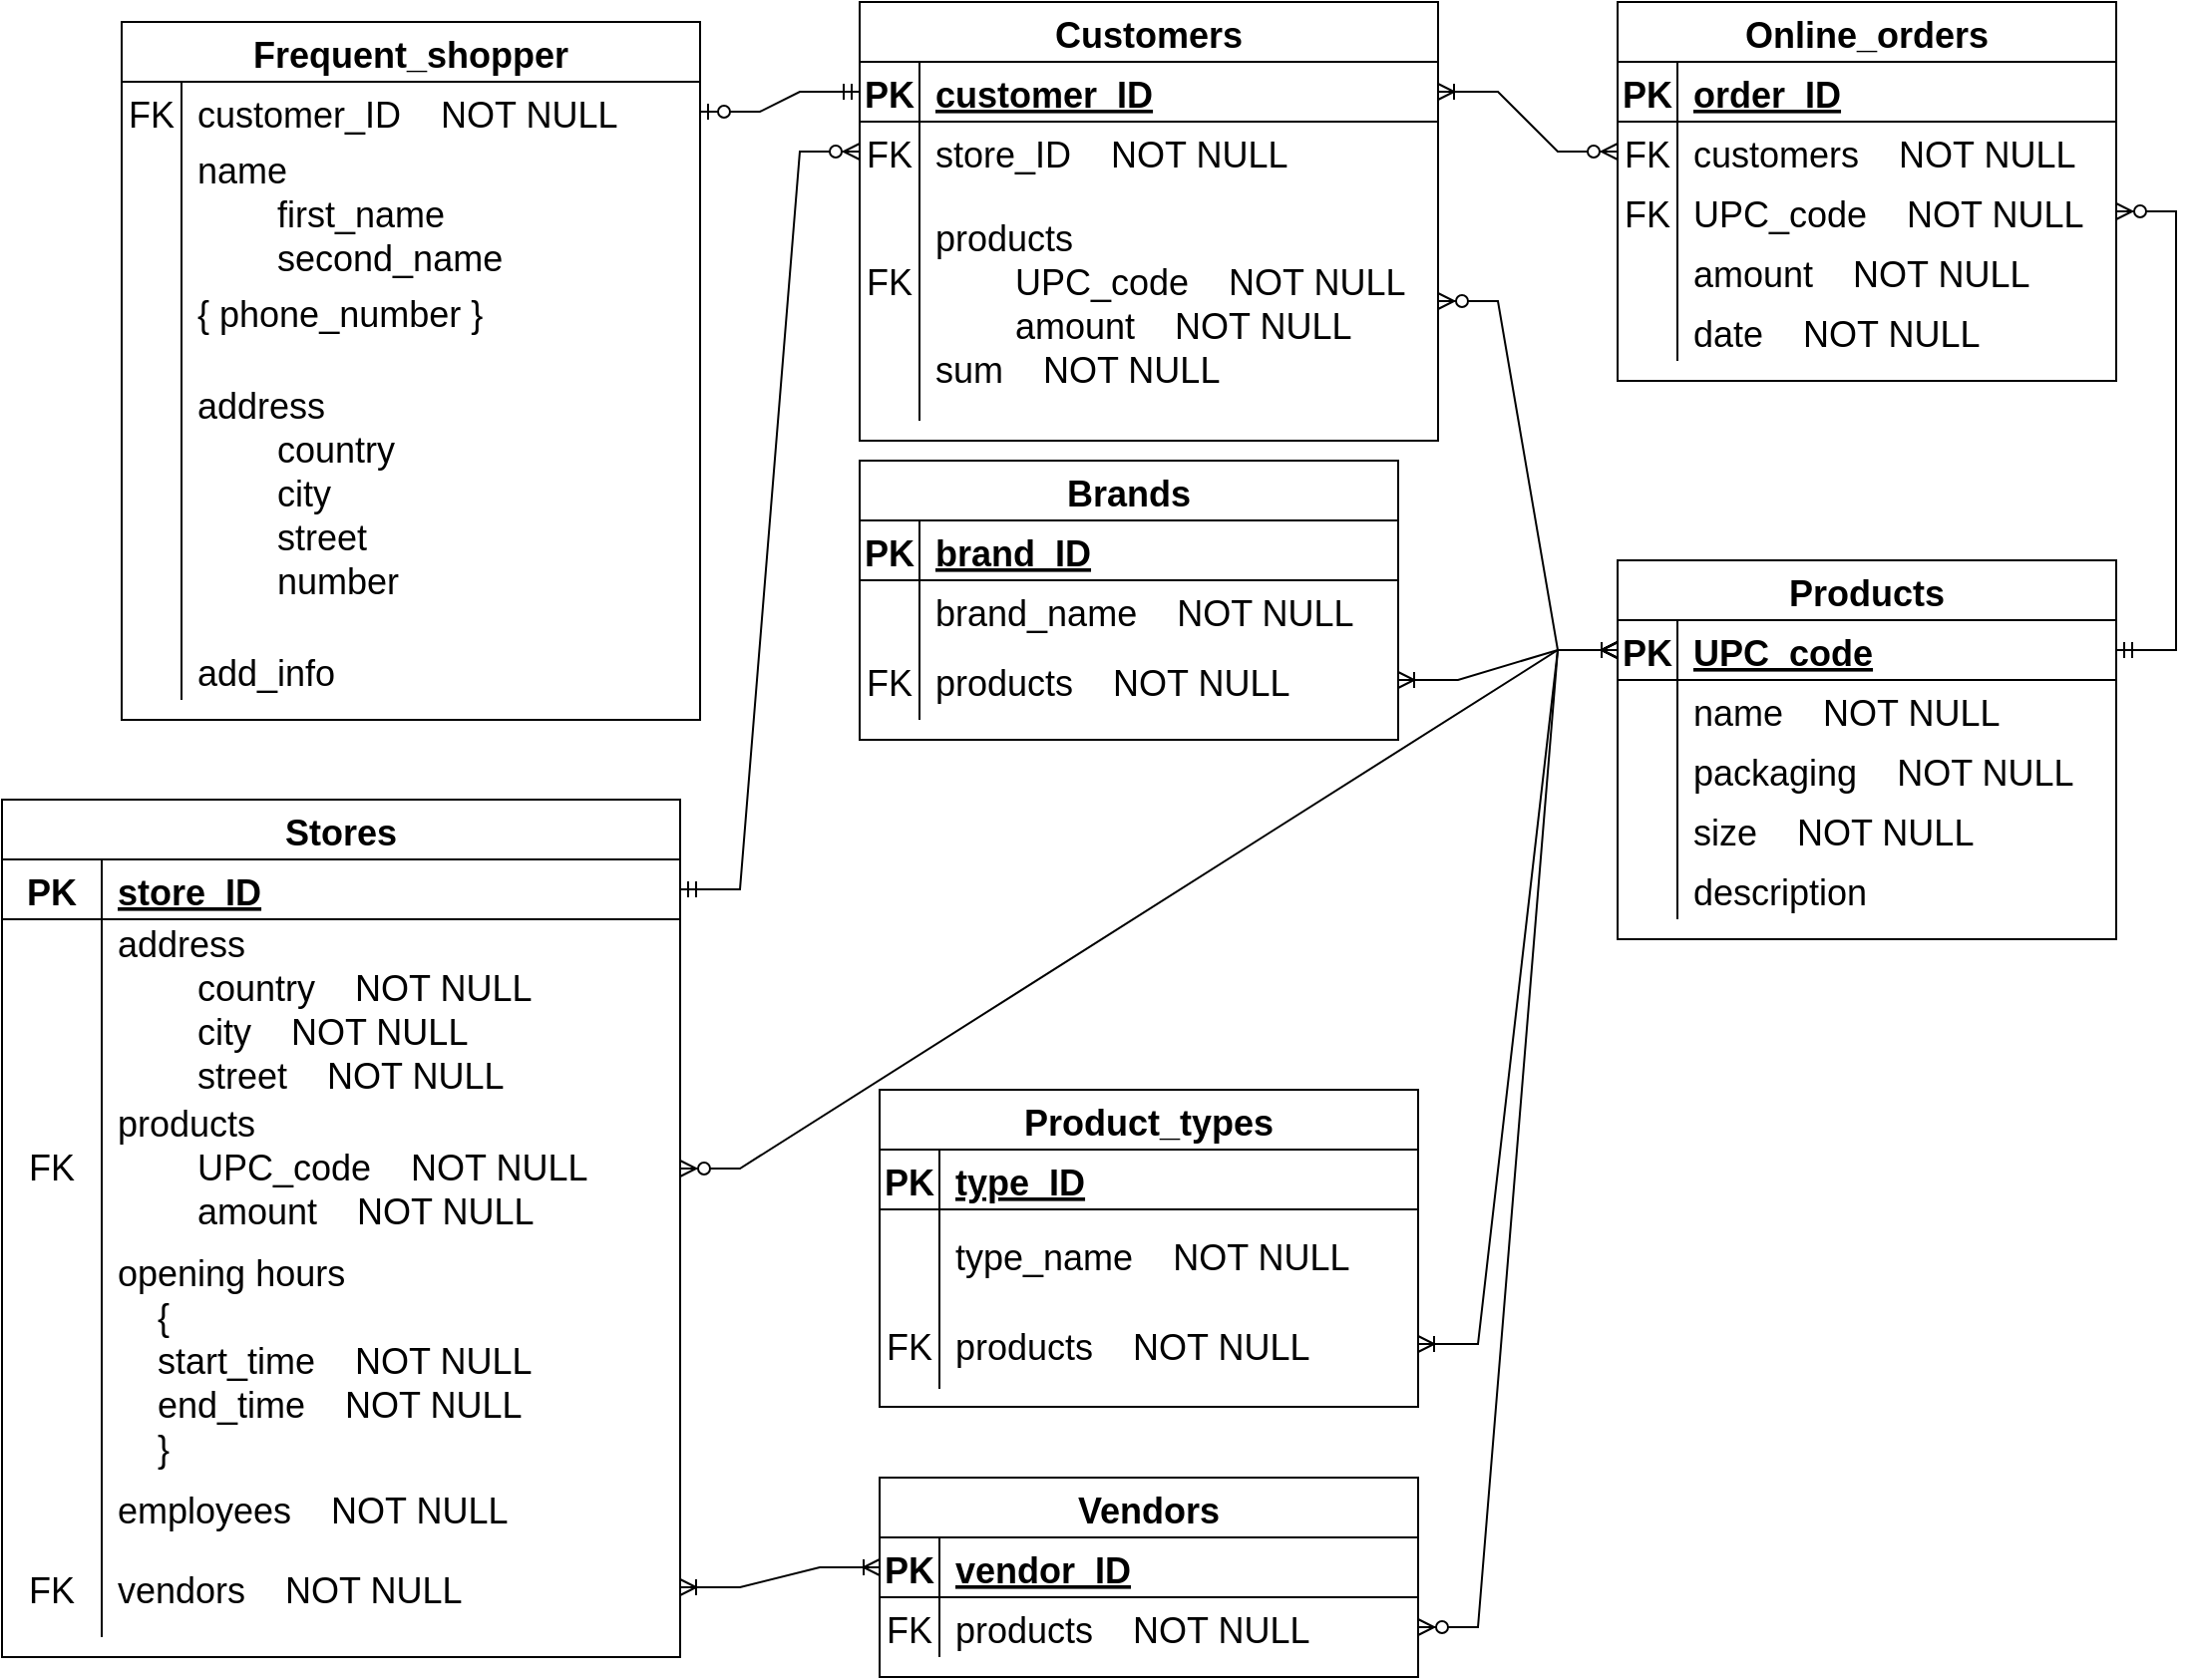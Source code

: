 <mxfile version="15.5.0" type="device"><diagram id="R2lEEEUBdFMjLlhIrx00" name="Page-1"><mxGraphModel dx="2333" dy="1927" grid="1" gridSize="10" guides="1" tooltips="1" connect="1" arrows="1" fold="1" page="1" pageScale="1" pageWidth="850" pageHeight="1100" math="0" shadow="0" extFonts="Permanent Marker^https://fonts.googleapis.com/css?family=Permanent+Marker"><root><mxCell id="0"/><mxCell id="1" parent="0"/><mxCell id="TO2ew4V7VnjCejWmblsH-33" value="Product_types" style="shape=table;startSize=30;container=1;collapsible=1;childLayout=tableLayout;fixedRows=1;rowLines=0;fontStyle=1;align=center;resizeLast=1;fontSize=18;" vertex="1" parent="1"><mxGeometry x="-350" y="325.5" width="270" height="159" as="geometry"/></mxCell><mxCell id="TO2ew4V7VnjCejWmblsH-34" value="" style="shape=partialRectangle;collapsible=0;dropTarget=0;pointerEvents=0;fillColor=none;points=[[0,0.5],[1,0.5]];portConstraint=eastwest;top=0;left=0;right=0;bottom=1;fontSize=18;" vertex="1" parent="TO2ew4V7VnjCejWmblsH-33"><mxGeometry y="30" width="270" height="30" as="geometry"/></mxCell><mxCell id="TO2ew4V7VnjCejWmblsH-35" value="PK" style="shape=partialRectangle;overflow=hidden;connectable=0;fillColor=none;top=0;left=0;bottom=0;right=0;fontStyle=1;fontSize=18;" vertex="1" parent="TO2ew4V7VnjCejWmblsH-34"><mxGeometry width="30" height="30" as="geometry"><mxRectangle width="30" height="30" as="alternateBounds"/></mxGeometry></mxCell><mxCell id="TO2ew4V7VnjCejWmblsH-36" value="type_ID" style="shape=partialRectangle;overflow=hidden;connectable=0;fillColor=none;top=0;left=0;bottom=0;right=0;align=left;spacingLeft=6;fontStyle=5;fontSize=18;" vertex="1" parent="TO2ew4V7VnjCejWmblsH-34"><mxGeometry x="30" width="240" height="30" as="geometry"><mxRectangle width="240" height="30" as="alternateBounds"/></mxGeometry></mxCell><mxCell id="TO2ew4V7VnjCejWmblsH-37" value="" style="shape=partialRectangle;collapsible=0;dropTarget=0;pointerEvents=0;fillColor=none;points=[[0,0.5],[1,0.5]];portConstraint=eastwest;top=0;left=0;right=0;bottom=0;fontSize=18;" vertex="1" parent="TO2ew4V7VnjCejWmblsH-33"><mxGeometry y="60" width="270" height="45" as="geometry"/></mxCell><mxCell id="TO2ew4V7VnjCejWmblsH-38" value="" style="shape=partialRectangle;overflow=hidden;connectable=0;fillColor=none;top=0;left=0;bottom=0;right=0;fontSize=18;" vertex="1" parent="TO2ew4V7VnjCejWmblsH-37"><mxGeometry width="30" height="45" as="geometry"><mxRectangle width="30" height="45" as="alternateBounds"/></mxGeometry></mxCell><mxCell id="TO2ew4V7VnjCejWmblsH-39" value="type_name    NOT NULL" style="shape=partialRectangle;overflow=hidden;connectable=0;fillColor=none;top=0;left=0;bottom=0;right=0;align=left;spacingLeft=6;fontSize=18;" vertex="1" parent="TO2ew4V7VnjCejWmblsH-37"><mxGeometry x="30" width="240" height="45" as="geometry"><mxRectangle width="240" height="45" as="alternateBounds"/></mxGeometry></mxCell><mxCell id="TO2ew4V7VnjCejWmblsH-40" value="" style="shape=partialRectangle;collapsible=0;dropTarget=0;pointerEvents=0;fillColor=none;points=[[0,0.5],[1,0.5]];portConstraint=eastwest;top=0;left=0;right=0;bottom=0;fontSize=18;" vertex="1" parent="TO2ew4V7VnjCejWmblsH-33"><mxGeometry y="105" width="270" height="45" as="geometry"/></mxCell><mxCell id="TO2ew4V7VnjCejWmblsH-41" value="FK" style="shape=partialRectangle;overflow=hidden;connectable=0;fillColor=none;top=0;left=0;bottom=0;right=0;fontSize=18;" vertex="1" parent="TO2ew4V7VnjCejWmblsH-40"><mxGeometry width="30" height="45" as="geometry"><mxRectangle width="30" height="45" as="alternateBounds"/></mxGeometry></mxCell><mxCell id="TO2ew4V7VnjCejWmblsH-42" value="products    NOT NULL" style="shape=partialRectangle;overflow=hidden;connectable=0;fillColor=none;top=0;left=0;bottom=0;right=0;align=left;spacingLeft=6;fontSize=18;" vertex="1" parent="TO2ew4V7VnjCejWmblsH-40"><mxGeometry x="30" width="240" height="45" as="geometry"><mxRectangle width="240" height="45" as="alternateBounds"/></mxGeometry></mxCell><mxCell id="TO2ew4V7VnjCejWmblsH-46" value="Products" style="shape=table;startSize=30;container=1;collapsible=1;childLayout=tableLayout;fixedRows=1;rowLines=0;fontStyle=1;align=center;resizeLast=1;fontSize=18;" vertex="1" parent="1"><mxGeometry x="20" y="60" width="250" height="190" as="geometry"/></mxCell><mxCell id="TO2ew4V7VnjCejWmblsH-47" value="" style="shape=partialRectangle;collapsible=0;dropTarget=0;pointerEvents=0;fillColor=none;points=[[0,0.5],[1,0.5]];portConstraint=eastwest;top=0;left=0;right=0;bottom=1;fontSize=18;" vertex="1" parent="TO2ew4V7VnjCejWmblsH-46"><mxGeometry y="30" width="250" height="30" as="geometry"/></mxCell><mxCell id="TO2ew4V7VnjCejWmblsH-48" value="PK" style="shape=partialRectangle;overflow=hidden;connectable=0;fillColor=none;top=0;left=0;bottom=0;right=0;fontStyle=1;fontSize=18;" vertex="1" parent="TO2ew4V7VnjCejWmblsH-47"><mxGeometry width="30" height="30" as="geometry"><mxRectangle width="30" height="30" as="alternateBounds"/></mxGeometry></mxCell><mxCell id="TO2ew4V7VnjCejWmblsH-49" value="UPC_code" style="shape=partialRectangle;overflow=hidden;connectable=0;fillColor=none;top=0;left=0;bottom=0;right=0;align=left;spacingLeft=6;fontStyle=5;fontSize=18;" vertex="1" parent="TO2ew4V7VnjCejWmblsH-47"><mxGeometry x="30" width="220" height="30" as="geometry"><mxRectangle width="220" height="30" as="alternateBounds"/></mxGeometry></mxCell><mxCell id="TO2ew4V7VnjCejWmblsH-50" value="" style="shape=partialRectangle;collapsible=0;dropTarget=0;pointerEvents=0;fillColor=none;points=[[0,0.5],[1,0.5]];portConstraint=eastwest;top=0;left=0;right=0;bottom=0;fontSize=18;" vertex="1" parent="TO2ew4V7VnjCejWmblsH-46"><mxGeometry y="60" width="250" height="30" as="geometry"/></mxCell><mxCell id="TO2ew4V7VnjCejWmblsH-51" value="" style="shape=partialRectangle;overflow=hidden;connectable=0;fillColor=none;top=0;left=0;bottom=0;right=0;fontSize=18;" vertex="1" parent="TO2ew4V7VnjCejWmblsH-50"><mxGeometry width="30" height="30" as="geometry"><mxRectangle width="30" height="30" as="alternateBounds"/></mxGeometry></mxCell><mxCell id="TO2ew4V7VnjCejWmblsH-52" value="name    NOT NULL" style="shape=partialRectangle;overflow=hidden;connectable=0;fillColor=none;top=0;left=0;bottom=0;right=0;align=left;spacingLeft=6;fontSize=18;" vertex="1" parent="TO2ew4V7VnjCejWmblsH-50"><mxGeometry x="30" width="220" height="30" as="geometry"><mxRectangle width="220" height="30" as="alternateBounds"/></mxGeometry></mxCell><mxCell id="TO2ew4V7VnjCejWmblsH-53" value="" style="shape=partialRectangle;collapsible=0;dropTarget=0;pointerEvents=0;fillColor=none;points=[[0,0.5],[1,0.5]];portConstraint=eastwest;top=0;left=0;right=0;bottom=0;fontSize=18;" vertex="1" parent="TO2ew4V7VnjCejWmblsH-46"><mxGeometry y="90" width="250" height="30" as="geometry"/></mxCell><mxCell id="TO2ew4V7VnjCejWmblsH-54" value="" style="shape=partialRectangle;overflow=hidden;connectable=0;fillColor=none;top=0;left=0;bottom=0;right=0;fontSize=18;" vertex="1" parent="TO2ew4V7VnjCejWmblsH-53"><mxGeometry width="30" height="30" as="geometry"><mxRectangle width="30" height="30" as="alternateBounds"/></mxGeometry></mxCell><mxCell id="TO2ew4V7VnjCejWmblsH-55" value="packaging    NOT NULL" style="shape=partialRectangle;overflow=hidden;connectable=0;fillColor=none;top=0;left=0;bottom=0;right=0;align=left;spacingLeft=6;fontSize=18;" vertex="1" parent="TO2ew4V7VnjCejWmblsH-53"><mxGeometry x="30" width="220" height="30" as="geometry"><mxRectangle width="220" height="30" as="alternateBounds"/></mxGeometry></mxCell><mxCell id="TO2ew4V7VnjCejWmblsH-112" value="" style="shape=partialRectangle;collapsible=0;dropTarget=0;pointerEvents=0;fillColor=none;points=[[0,0.5],[1,0.5]];portConstraint=eastwest;top=0;left=0;right=0;bottom=0;fontSize=18;" vertex="1" parent="TO2ew4V7VnjCejWmblsH-46"><mxGeometry y="120" width="250" height="30" as="geometry"/></mxCell><mxCell id="TO2ew4V7VnjCejWmblsH-113" value="" style="shape=partialRectangle;overflow=hidden;connectable=0;fillColor=none;top=0;left=0;bottom=0;right=0;fontSize=18;" vertex="1" parent="TO2ew4V7VnjCejWmblsH-112"><mxGeometry width="30" height="30" as="geometry"><mxRectangle width="30" height="30" as="alternateBounds"/></mxGeometry></mxCell><mxCell id="TO2ew4V7VnjCejWmblsH-114" value="size    NOT NULL" style="shape=partialRectangle;overflow=hidden;connectable=0;fillColor=none;top=0;left=0;bottom=0;right=0;align=left;spacingLeft=6;fontSize=18;" vertex="1" parent="TO2ew4V7VnjCejWmblsH-112"><mxGeometry x="30" width="220" height="30" as="geometry"><mxRectangle width="220" height="30" as="alternateBounds"/></mxGeometry></mxCell><mxCell id="TO2ew4V7VnjCejWmblsH-128" value="" style="shape=partialRectangle;collapsible=0;dropTarget=0;pointerEvents=0;fillColor=none;points=[[0,0.5],[1,0.5]];portConstraint=eastwest;top=0;left=0;right=0;bottom=0;fontSize=18;" vertex="1" parent="TO2ew4V7VnjCejWmblsH-46"><mxGeometry y="150" width="250" height="30" as="geometry"/></mxCell><mxCell id="TO2ew4V7VnjCejWmblsH-129" value="" style="shape=partialRectangle;overflow=hidden;connectable=0;fillColor=none;top=0;left=0;bottom=0;right=0;fontSize=18;" vertex="1" parent="TO2ew4V7VnjCejWmblsH-128"><mxGeometry width="30" height="30" as="geometry"><mxRectangle width="30" height="30" as="alternateBounds"/></mxGeometry></mxCell><mxCell id="TO2ew4V7VnjCejWmblsH-130" value="description" style="shape=partialRectangle;overflow=hidden;connectable=0;fillColor=none;top=0;left=0;bottom=0;right=0;align=left;spacingLeft=6;fontSize=18;" vertex="1" parent="TO2ew4V7VnjCejWmblsH-128"><mxGeometry x="30" width="220" height="30" as="geometry"><mxRectangle width="220" height="30" as="alternateBounds"/></mxGeometry></mxCell><mxCell id="TO2ew4V7VnjCejWmblsH-62" value="Vendors" style="shape=table;startSize=30;container=1;collapsible=1;childLayout=tableLayout;fixedRows=1;rowLines=0;fontStyle=1;align=center;resizeLast=1;fontSize=18;" vertex="1" parent="1"><mxGeometry x="-350" y="520" width="270" height="100" as="geometry"/></mxCell><mxCell id="TO2ew4V7VnjCejWmblsH-63" value="" style="shape=partialRectangle;collapsible=0;dropTarget=0;pointerEvents=0;fillColor=none;top=0;left=0;bottom=1;right=0;points=[[0,0.5],[1,0.5]];portConstraint=eastwest;fontSize=18;" vertex="1" parent="TO2ew4V7VnjCejWmblsH-62"><mxGeometry y="30" width="270" height="30" as="geometry"/></mxCell><mxCell id="TO2ew4V7VnjCejWmblsH-64" value="PK" style="shape=partialRectangle;connectable=0;fillColor=none;top=0;left=0;bottom=0;right=0;fontStyle=1;overflow=hidden;fontSize=18;" vertex="1" parent="TO2ew4V7VnjCejWmblsH-63"><mxGeometry width="30" height="30" as="geometry"><mxRectangle width="30" height="30" as="alternateBounds"/></mxGeometry></mxCell><mxCell id="TO2ew4V7VnjCejWmblsH-65" value="vendor_ID" style="shape=partialRectangle;connectable=0;fillColor=none;top=0;left=0;bottom=0;right=0;align=left;spacingLeft=6;fontStyle=5;overflow=hidden;fontSize=18;" vertex="1" parent="TO2ew4V7VnjCejWmblsH-63"><mxGeometry x="30" width="240" height="30" as="geometry"><mxRectangle width="240" height="30" as="alternateBounds"/></mxGeometry></mxCell><mxCell id="TO2ew4V7VnjCejWmblsH-66" value="" style="shape=partialRectangle;collapsible=0;dropTarget=0;pointerEvents=0;fillColor=none;top=0;left=0;bottom=0;right=0;points=[[0,0.5],[1,0.5]];portConstraint=eastwest;fontSize=18;" vertex="1" parent="TO2ew4V7VnjCejWmblsH-62"><mxGeometry y="60" width="270" height="30" as="geometry"/></mxCell><mxCell id="TO2ew4V7VnjCejWmblsH-67" value="FK" style="shape=partialRectangle;connectable=0;fillColor=none;top=0;left=0;bottom=0;right=0;editable=1;overflow=hidden;fontSize=18;" vertex="1" parent="TO2ew4V7VnjCejWmblsH-66"><mxGeometry width="30" height="30" as="geometry"><mxRectangle width="30" height="30" as="alternateBounds"/></mxGeometry></mxCell><mxCell id="TO2ew4V7VnjCejWmblsH-68" value="products    NOT NULL" style="shape=partialRectangle;connectable=0;fillColor=none;top=0;left=0;bottom=0;right=0;align=left;spacingLeft=6;overflow=hidden;fontSize=18;" vertex="1" parent="TO2ew4V7VnjCejWmblsH-66"><mxGeometry x="30" width="240" height="30" as="geometry"><mxRectangle width="240" height="30" as="alternateBounds"/></mxGeometry></mxCell><mxCell id="TO2ew4V7VnjCejWmblsH-75" value="Stores" style="shape=table;startSize=30;container=1;collapsible=1;childLayout=tableLayout;fixedRows=1;rowLines=0;fontStyle=1;align=center;resizeLast=1;fontSize=18;" vertex="1" parent="1"><mxGeometry x="-790" y="180" width="340" height="430" as="geometry"/></mxCell><mxCell id="TO2ew4V7VnjCejWmblsH-76" value="" style="shape=partialRectangle;collapsible=0;dropTarget=0;pointerEvents=0;fillColor=none;top=0;left=0;bottom=1;right=0;points=[[0,0.5],[1,0.5]];portConstraint=eastwest;fontSize=18;" vertex="1" parent="TO2ew4V7VnjCejWmblsH-75"><mxGeometry y="30" width="340" height="30" as="geometry"/></mxCell><mxCell id="TO2ew4V7VnjCejWmblsH-77" value="PK" style="shape=partialRectangle;connectable=0;fillColor=none;top=0;left=0;bottom=0;right=0;fontStyle=1;overflow=hidden;fontSize=18;" vertex="1" parent="TO2ew4V7VnjCejWmblsH-76"><mxGeometry width="50" height="30" as="geometry"><mxRectangle width="50" height="30" as="alternateBounds"/></mxGeometry></mxCell><mxCell id="TO2ew4V7VnjCejWmblsH-78" value="store_ID" style="shape=partialRectangle;connectable=0;fillColor=none;top=0;left=0;bottom=0;right=0;align=left;spacingLeft=6;fontStyle=5;overflow=hidden;fontSize=18;" vertex="1" parent="TO2ew4V7VnjCejWmblsH-76"><mxGeometry x="50" width="290" height="30" as="geometry"><mxRectangle width="290" height="30" as="alternateBounds"/></mxGeometry></mxCell><mxCell id="TO2ew4V7VnjCejWmblsH-79" value="" style="shape=partialRectangle;collapsible=0;dropTarget=0;pointerEvents=0;fillColor=none;top=0;left=0;bottom=0;right=0;points=[[0,0.5],[1,0.5]];portConstraint=eastwest;fontSize=18;" vertex="1" parent="TO2ew4V7VnjCejWmblsH-75"><mxGeometry y="60" width="340" height="90" as="geometry"/></mxCell><mxCell id="TO2ew4V7VnjCejWmblsH-80" value="" style="shape=partialRectangle;connectable=0;fillColor=none;top=0;left=0;bottom=0;right=0;editable=1;overflow=hidden;fontSize=18;" vertex="1" parent="TO2ew4V7VnjCejWmblsH-79"><mxGeometry width="50" height="90" as="geometry"><mxRectangle width="50" height="90" as="alternateBounds"/></mxGeometry></mxCell><mxCell id="TO2ew4V7VnjCejWmblsH-81" value="address&#10;        country    NOT NULL&#10;        city    NOT NULL&#10;        street    NOT NULL&#10;        number    NOT NULL" style="shape=partialRectangle;connectable=0;fillColor=none;top=0;left=0;bottom=0;right=0;align=left;spacingLeft=6;overflow=hidden;fontSize=18;" vertex="1" parent="TO2ew4V7VnjCejWmblsH-79"><mxGeometry x="50" width="290" height="90" as="geometry"><mxRectangle width="290" height="90" as="alternateBounds"/></mxGeometry></mxCell><mxCell id="TO2ew4V7VnjCejWmblsH-85" value="" style="shape=partialRectangle;collapsible=0;dropTarget=0;pointerEvents=0;fillColor=none;top=0;left=0;bottom=0;right=0;points=[[0,0.5],[1,0.5]];portConstraint=eastwest;fontSize=18;" vertex="1" parent="TO2ew4V7VnjCejWmblsH-75"><mxGeometry y="150" width="340" height="70" as="geometry"/></mxCell><mxCell id="TO2ew4V7VnjCejWmblsH-86" value="&#10;FK&#10;&#10;" style="shape=partialRectangle;connectable=0;fillColor=none;top=0;left=0;bottom=0;right=0;editable=1;overflow=hidden;fontSize=18;" vertex="1" parent="TO2ew4V7VnjCejWmblsH-85"><mxGeometry width="50" height="70" as="geometry"><mxRectangle width="50" height="70" as="alternateBounds"/></mxGeometry></mxCell><mxCell id="TO2ew4V7VnjCejWmblsH-87" value="products&#10;        UPC_code    NOT NULL&#10;        amount    NOT NULL&#10;        price    NOT NULL" style="shape=partialRectangle;connectable=0;fillColor=none;top=0;left=0;bottom=0;right=0;align=left;spacingLeft=6;overflow=hidden;fontSize=18;" vertex="1" parent="TO2ew4V7VnjCejWmblsH-85"><mxGeometry x="50" width="290" height="70" as="geometry"><mxRectangle width="290" height="70" as="alternateBounds"/></mxGeometry></mxCell><mxCell id="TO2ew4V7VnjCejWmblsH-107" value="" style="shape=partialRectangle;collapsible=0;dropTarget=0;pointerEvents=0;fillColor=none;top=0;left=0;bottom=0;right=0;points=[[0,0.5],[1,0.5]];portConstraint=eastwest;fontSize=18;" vertex="1" parent="TO2ew4V7VnjCejWmblsH-75"><mxGeometry y="220" width="340" height="120" as="geometry"/></mxCell><mxCell id="TO2ew4V7VnjCejWmblsH-108" value="" style="shape=partialRectangle;connectable=0;fillColor=none;top=0;left=0;bottom=0;right=0;editable=1;overflow=hidden;fontSize=18;" vertex="1" parent="TO2ew4V7VnjCejWmblsH-107"><mxGeometry width="50" height="120" as="geometry"><mxRectangle width="50" height="120" as="alternateBounds"/></mxGeometry></mxCell><mxCell id="TO2ew4V7VnjCejWmblsH-109" value="opening hours&#10;    {&#10;    start_time    NOT NULL&#10;    end_time    NOT NULL&#10;    }" style="shape=partialRectangle;connectable=0;fillColor=none;top=0;left=0;bottom=0;right=0;align=left;spacingLeft=6;overflow=hidden;fontSize=18;" vertex="1" parent="TO2ew4V7VnjCejWmblsH-107"><mxGeometry x="50" width="290" height="120" as="geometry"><mxRectangle width="290" height="120" as="alternateBounds"/></mxGeometry></mxCell><mxCell id="TO2ew4V7VnjCejWmblsH-148" value="" style="shape=partialRectangle;collapsible=0;dropTarget=0;pointerEvents=0;fillColor=none;top=0;left=0;bottom=0;right=0;points=[[0,0.5],[1,0.5]];portConstraint=eastwest;fontSize=18;" vertex="1" parent="TO2ew4V7VnjCejWmblsH-75"><mxGeometry y="340" width="340" height="30" as="geometry"/></mxCell><mxCell id="TO2ew4V7VnjCejWmblsH-149" value="" style="shape=partialRectangle;connectable=0;fillColor=none;top=0;left=0;bottom=0;right=0;editable=1;overflow=hidden;fontSize=18;" vertex="1" parent="TO2ew4V7VnjCejWmblsH-148"><mxGeometry width="50" height="30" as="geometry"><mxRectangle width="50" height="30" as="alternateBounds"/></mxGeometry></mxCell><mxCell id="TO2ew4V7VnjCejWmblsH-150" value="employees    NOT NULL" style="shape=partialRectangle;connectable=0;fillColor=none;top=0;left=0;bottom=0;right=0;align=left;spacingLeft=6;overflow=hidden;fontSize=18;" vertex="1" parent="TO2ew4V7VnjCejWmblsH-148"><mxGeometry x="50" width="290" height="30" as="geometry"><mxRectangle width="290" height="30" as="alternateBounds"/></mxGeometry></mxCell><mxCell id="TO2ew4V7VnjCejWmblsH-205" value="" style="shape=partialRectangle;collapsible=0;dropTarget=0;pointerEvents=0;fillColor=none;top=0;left=0;bottom=0;right=0;points=[[0,0.5],[1,0.5]];portConstraint=eastwest;fontSize=18;" vertex="1" parent="TO2ew4V7VnjCejWmblsH-75"><mxGeometry y="370" width="340" height="50" as="geometry"/></mxCell><mxCell id="TO2ew4V7VnjCejWmblsH-206" value="FK" style="shape=partialRectangle;connectable=0;fillColor=none;top=0;left=0;bottom=0;right=0;editable=1;overflow=hidden;fontSize=18;" vertex="1" parent="TO2ew4V7VnjCejWmblsH-205"><mxGeometry width="50" height="50" as="geometry"><mxRectangle width="50" height="50" as="alternateBounds"/></mxGeometry></mxCell><mxCell id="TO2ew4V7VnjCejWmblsH-207" value="vendors    NOT NULL" style="shape=partialRectangle;connectable=0;fillColor=none;top=0;left=0;bottom=0;right=0;align=left;spacingLeft=6;overflow=hidden;fontSize=18;" vertex="1" parent="TO2ew4V7VnjCejWmblsH-205"><mxGeometry x="50" width="290" height="50" as="geometry"><mxRectangle width="290" height="50" as="alternateBounds"/></mxGeometry></mxCell><mxCell id="TO2ew4V7VnjCejWmblsH-131" value="Brands" style="shape=table;startSize=30;container=1;collapsible=1;childLayout=tableLayout;fixedRows=1;rowLines=0;fontStyle=1;align=center;resizeLast=1;fontSize=18;" vertex="1" parent="1"><mxGeometry x="-360" y="10" width="270" height="140" as="geometry"/></mxCell><mxCell id="TO2ew4V7VnjCejWmblsH-132" value="" style="shape=partialRectangle;collapsible=0;dropTarget=0;pointerEvents=0;fillColor=none;points=[[0,0.5],[1,0.5]];portConstraint=eastwest;top=0;left=0;right=0;bottom=1;fontSize=18;" vertex="1" parent="TO2ew4V7VnjCejWmblsH-131"><mxGeometry y="30" width="270" height="30" as="geometry"/></mxCell><mxCell id="TO2ew4V7VnjCejWmblsH-133" value="PK" style="shape=partialRectangle;overflow=hidden;connectable=0;fillColor=none;top=0;left=0;bottom=0;right=0;fontStyle=1;fontSize=18;" vertex="1" parent="TO2ew4V7VnjCejWmblsH-132"><mxGeometry width="30" height="30" as="geometry"><mxRectangle width="30" height="30" as="alternateBounds"/></mxGeometry></mxCell><mxCell id="TO2ew4V7VnjCejWmblsH-134" value="brand_ID" style="shape=partialRectangle;overflow=hidden;connectable=0;fillColor=none;top=0;left=0;bottom=0;right=0;align=left;spacingLeft=6;fontStyle=5;fontSize=18;" vertex="1" parent="TO2ew4V7VnjCejWmblsH-132"><mxGeometry x="30" width="240" height="30" as="geometry"><mxRectangle width="240" height="30" as="alternateBounds"/></mxGeometry></mxCell><mxCell id="TO2ew4V7VnjCejWmblsH-135" value="" style="shape=partialRectangle;collapsible=0;dropTarget=0;pointerEvents=0;fillColor=none;points=[[0,0.5],[1,0.5]];portConstraint=eastwest;top=0;left=0;right=0;bottom=0;fontSize=18;" vertex="1" parent="TO2ew4V7VnjCejWmblsH-131"><mxGeometry y="60" width="270" height="30" as="geometry"/></mxCell><mxCell id="TO2ew4V7VnjCejWmblsH-136" value="" style="shape=partialRectangle;overflow=hidden;connectable=0;fillColor=none;top=0;left=0;bottom=0;right=0;fontSize=18;" vertex="1" parent="TO2ew4V7VnjCejWmblsH-135"><mxGeometry width="30" height="30" as="geometry"><mxRectangle width="30" height="30" as="alternateBounds"/></mxGeometry></mxCell><mxCell id="TO2ew4V7VnjCejWmblsH-137" value="brand_name    NOT NULL" style="shape=partialRectangle;overflow=hidden;connectable=0;fillColor=none;top=0;left=0;bottom=0;right=0;align=left;spacingLeft=6;fontSize=18;" vertex="1" parent="TO2ew4V7VnjCejWmblsH-135"><mxGeometry x="30" width="240" height="30" as="geometry"><mxRectangle width="240" height="30" as="alternateBounds"/></mxGeometry></mxCell><mxCell id="TO2ew4V7VnjCejWmblsH-138" value="" style="shape=partialRectangle;collapsible=0;dropTarget=0;pointerEvents=0;fillColor=none;points=[[0,0.5],[1,0.5]];portConstraint=eastwest;top=0;left=0;right=0;bottom=0;fontSize=18;" vertex="1" parent="TO2ew4V7VnjCejWmblsH-131"><mxGeometry y="90" width="270" height="40" as="geometry"/></mxCell><mxCell id="TO2ew4V7VnjCejWmblsH-139" value="FK" style="shape=partialRectangle;overflow=hidden;connectable=0;fillColor=none;top=0;left=0;bottom=0;right=0;fontSize=18;" vertex="1" parent="TO2ew4V7VnjCejWmblsH-138"><mxGeometry width="30" height="40" as="geometry"><mxRectangle width="30" height="40" as="alternateBounds"/></mxGeometry></mxCell><mxCell id="TO2ew4V7VnjCejWmblsH-140" value="products    NOT NULL" style="shape=partialRectangle;overflow=hidden;connectable=0;fillColor=none;top=0;left=0;bottom=0;right=0;align=left;spacingLeft=6;fontSize=18;" vertex="1" parent="TO2ew4V7VnjCejWmblsH-138"><mxGeometry x="30" width="240" height="40" as="geometry"><mxRectangle width="240" height="40" as="alternateBounds"/></mxGeometry></mxCell><mxCell id="TO2ew4V7VnjCejWmblsH-151" value="Frequent_shopper" style="shape=table;startSize=30;container=1;collapsible=1;childLayout=tableLayout;fixedRows=1;rowLines=0;fontStyle=1;align=center;resizeLast=1;fontSize=18;" vertex="1" parent="1"><mxGeometry x="-730" y="-210" width="290" height="350" as="geometry"/></mxCell><mxCell id="TO2ew4V7VnjCejWmblsH-235" value="" style="shape=partialRectangle;collapsible=0;dropTarget=0;pointerEvents=0;fillColor=none;top=0;left=0;bottom=0;right=0;points=[[0,0.5],[1,0.5]];portConstraint=eastwest;fontSize=18;" vertex="1" parent="TO2ew4V7VnjCejWmblsH-151"><mxGeometry y="30" width="290" height="30" as="geometry"/></mxCell><mxCell id="TO2ew4V7VnjCejWmblsH-236" value="FK" style="shape=partialRectangle;connectable=0;fillColor=none;top=0;left=0;bottom=0;right=0;editable=1;overflow=hidden;fontSize=18;" vertex="1" parent="TO2ew4V7VnjCejWmblsH-235"><mxGeometry width="30" height="30" as="geometry"><mxRectangle width="30" height="30" as="alternateBounds"/></mxGeometry></mxCell><mxCell id="TO2ew4V7VnjCejWmblsH-237" value="customer_ID    NOT NULL" style="shape=partialRectangle;connectable=0;fillColor=none;top=0;left=0;bottom=0;right=0;align=left;spacingLeft=6;overflow=hidden;fontSize=18;" vertex="1" parent="TO2ew4V7VnjCejWmblsH-235"><mxGeometry x="30" width="260" height="30" as="geometry"><mxRectangle width="260" height="30" as="alternateBounds"/></mxGeometry></mxCell><mxCell id="TO2ew4V7VnjCejWmblsH-92" value="" style="shape=partialRectangle;collapsible=0;dropTarget=0;pointerEvents=0;fillColor=none;top=0;left=0;bottom=0;right=0;points=[[0,0.5],[1,0.5]];portConstraint=eastwest;fontSize=18;" vertex="1" parent="TO2ew4V7VnjCejWmblsH-151"><mxGeometry y="60" width="290" height="70" as="geometry"/></mxCell><mxCell id="TO2ew4V7VnjCejWmblsH-93" value="" style="shape=partialRectangle;connectable=0;fillColor=none;top=0;left=0;bottom=0;right=0;editable=1;overflow=hidden;fontSize=18;" vertex="1" parent="TO2ew4V7VnjCejWmblsH-92"><mxGeometry width="30" height="70" as="geometry"><mxRectangle width="30" height="70" as="alternateBounds"/></mxGeometry></mxCell><mxCell id="TO2ew4V7VnjCejWmblsH-94" value="name&#10;        first_name&#10;        second_name" style="shape=partialRectangle;connectable=0;fillColor=none;top=0;left=0;bottom=0;right=0;align=left;spacingLeft=6;overflow=hidden;fontSize=18;" vertex="1" parent="TO2ew4V7VnjCejWmblsH-92"><mxGeometry x="30" width="260" height="70" as="geometry"><mxRectangle width="260" height="70" as="alternateBounds"/></mxGeometry></mxCell><mxCell id="TO2ew4V7VnjCejWmblsH-95" value="" style="shape=partialRectangle;collapsible=0;dropTarget=0;pointerEvents=0;fillColor=none;top=0;left=0;bottom=0;right=0;points=[[0,0.5],[1,0.5]];portConstraint=eastwest;fontSize=18;" vertex="1" parent="TO2ew4V7VnjCejWmblsH-151"><mxGeometry y="130" width="290" height="30" as="geometry"/></mxCell><mxCell id="TO2ew4V7VnjCejWmblsH-96" value="" style="shape=partialRectangle;connectable=0;fillColor=none;top=0;left=0;bottom=0;right=0;editable=1;overflow=hidden;fontSize=18;" vertex="1" parent="TO2ew4V7VnjCejWmblsH-95"><mxGeometry width="30" height="30" as="geometry"><mxRectangle width="30" height="30" as="alternateBounds"/></mxGeometry></mxCell><mxCell id="TO2ew4V7VnjCejWmblsH-97" value="{ phone_number }" style="shape=partialRectangle;connectable=0;fillColor=none;top=0;left=0;bottom=0;right=0;align=left;spacingLeft=6;overflow=hidden;fontSize=18;" vertex="1" parent="TO2ew4V7VnjCejWmblsH-95"><mxGeometry x="30" width="260" height="30" as="geometry"><mxRectangle width="260" height="30" as="alternateBounds"/></mxGeometry></mxCell><mxCell id="TO2ew4V7VnjCejWmblsH-256" value="" style="shape=partialRectangle;collapsible=0;dropTarget=0;pointerEvents=0;fillColor=none;top=0;left=0;bottom=0;right=0;points=[[0,0.5],[1,0.5]];portConstraint=eastwest;fontSize=18;" vertex="1" parent="TO2ew4V7VnjCejWmblsH-151"><mxGeometry y="160" width="290" height="150" as="geometry"/></mxCell><mxCell id="TO2ew4V7VnjCejWmblsH-257" value="" style="shape=partialRectangle;connectable=0;fillColor=none;top=0;left=0;bottom=0;right=0;editable=1;overflow=hidden;fontSize=18;" vertex="1" parent="TO2ew4V7VnjCejWmblsH-256"><mxGeometry width="30" height="150" as="geometry"><mxRectangle width="30" height="150" as="alternateBounds"/></mxGeometry></mxCell><mxCell id="TO2ew4V7VnjCejWmblsH-258" value="address&#10;        country&#10;        city&#10;        street&#10;        number        " style="shape=partialRectangle;connectable=0;fillColor=none;top=0;left=0;bottom=0;right=0;align=left;spacingLeft=6;overflow=hidden;fontSize=18;" vertex="1" parent="TO2ew4V7VnjCejWmblsH-256"><mxGeometry x="30" width="260" height="150" as="geometry"><mxRectangle width="260" height="150" as="alternateBounds"/></mxGeometry></mxCell><mxCell id="TO2ew4V7VnjCejWmblsH-164" value="" style="shape=partialRectangle;collapsible=0;dropTarget=0;pointerEvents=0;fillColor=none;top=0;left=0;bottom=0;right=0;points=[[0,0.5],[1,0.5]];portConstraint=eastwest;fontSize=18;" vertex="1" parent="TO2ew4V7VnjCejWmblsH-151"><mxGeometry y="310" width="290" height="30" as="geometry"/></mxCell><mxCell id="TO2ew4V7VnjCejWmblsH-165" value="" style="shape=partialRectangle;connectable=0;fillColor=none;top=0;left=0;bottom=0;right=0;editable=1;overflow=hidden;fontSize=18;" vertex="1" parent="TO2ew4V7VnjCejWmblsH-164"><mxGeometry width="30" height="30" as="geometry"><mxRectangle width="30" height="30" as="alternateBounds"/></mxGeometry></mxCell><mxCell id="TO2ew4V7VnjCejWmblsH-166" value="add_info" style="shape=partialRectangle;connectable=0;fillColor=none;top=0;left=0;bottom=0;right=0;align=left;spacingLeft=6;overflow=hidden;fontSize=18;" vertex="1" parent="TO2ew4V7VnjCejWmblsH-164"><mxGeometry x="30" width="260" height="30" as="geometry"><mxRectangle width="260" height="30" as="alternateBounds"/></mxGeometry></mxCell><mxCell id="TO2ew4V7VnjCejWmblsH-167" value="Customers" style="shape=table;startSize=30;container=1;collapsible=1;childLayout=tableLayout;fixedRows=1;rowLines=0;fontStyle=1;align=center;resizeLast=1;fontSize=18;" vertex="1" parent="1"><mxGeometry x="-360" y="-220" width="290" height="220" as="geometry"/></mxCell><mxCell id="TO2ew4V7VnjCejWmblsH-168" value="" style="shape=partialRectangle;collapsible=0;dropTarget=0;pointerEvents=0;fillColor=none;top=0;left=0;bottom=1;right=0;points=[[0,0.5],[1,0.5]];portConstraint=eastwest;fontSize=18;" vertex="1" parent="TO2ew4V7VnjCejWmblsH-167"><mxGeometry y="30" width="290" height="30" as="geometry"/></mxCell><mxCell id="TO2ew4V7VnjCejWmblsH-169" value="PK" style="shape=partialRectangle;connectable=0;fillColor=none;top=0;left=0;bottom=0;right=0;fontStyle=1;overflow=hidden;fontSize=18;" vertex="1" parent="TO2ew4V7VnjCejWmblsH-168"><mxGeometry width="30" height="30" as="geometry"><mxRectangle width="30" height="30" as="alternateBounds"/></mxGeometry></mxCell><mxCell id="TO2ew4V7VnjCejWmblsH-170" value="customer_ID" style="shape=partialRectangle;connectable=0;fillColor=none;top=0;left=0;bottom=0;right=0;align=left;spacingLeft=6;fontStyle=5;overflow=hidden;fontSize=18;" vertex="1" parent="TO2ew4V7VnjCejWmblsH-168"><mxGeometry x="30" width="260" height="30" as="geometry"><mxRectangle width="260" height="30" as="alternateBounds"/></mxGeometry></mxCell><mxCell id="TO2ew4V7VnjCejWmblsH-171" value="" style="shape=partialRectangle;collapsible=0;dropTarget=0;pointerEvents=0;fillColor=none;top=0;left=0;bottom=0;right=0;points=[[0,0.5],[1,0.5]];portConstraint=eastwest;fontSize=18;" vertex="1" parent="TO2ew4V7VnjCejWmblsH-167"><mxGeometry y="60" width="290" height="30" as="geometry"/></mxCell><mxCell id="TO2ew4V7VnjCejWmblsH-172" value="FK" style="shape=partialRectangle;connectable=0;fillColor=none;top=0;left=0;bottom=0;right=0;editable=1;overflow=hidden;fontSize=18;" vertex="1" parent="TO2ew4V7VnjCejWmblsH-171"><mxGeometry width="30" height="30" as="geometry"><mxRectangle width="30" height="30" as="alternateBounds"/></mxGeometry></mxCell><mxCell id="TO2ew4V7VnjCejWmblsH-173" value="store_ID    NOT NULL" style="shape=partialRectangle;connectable=0;fillColor=none;top=0;left=0;bottom=0;right=0;align=left;spacingLeft=6;overflow=hidden;fontSize=18;" vertex="1" parent="TO2ew4V7VnjCejWmblsH-171"><mxGeometry x="30" width="260" height="30" as="geometry"><mxRectangle width="260" height="30" as="alternateBounds"/></mxGeometry></mxCell><mxCell id="TO2ew4V7VnjCejWmblsH-196" value="" style="shape=partialRectangle;collapsible=0;dropTarget=0;pointerEvents=0;fillColor=none;top=0;left=0;bottom=0;right=0;points=[[0,0.5],[1,0.5]];portConstraint=eastwest;fontSize=18;" vertex="1" parent="TO2ew4V7VnjCejWmblsH-167"><mxGeometry y="90" width="290" height="120" as="geometry"/></mxCell><mxCell id="TO2ew4V7VnjCejWmblsH-197" value="&#10;FK&#10;&#10;" style="shape=partialRectangle;connectable=0;fillColor=none;top=0;left=0;bottom=0;right=0;editable=1;overflow=hidden;fontSize=18;" vertex="1" parent="TO2ew4V7VnjCejWmblsH-196"><mxGeometry width="30" height="120" as="geometry"><mxRectangle width="30" height="120" as="alternateBounds"/></mxGeometry></mxCell><mxCell id="TO2ew4V7VnjCejWmblsH-198" value="products&#10;        UPC_code    NOT NULL&#10;        amount    NOT NULL&#10;sum    NOT NULL" style="shape=partialRectangle;connectable=0;fillColor=none;top=0;left=0;bottom=0;right=0;align=left;spacingLeft=6;overflow=hidden;fontSize=18;" vertex="1" parent="TO2ew4V7VnjCejWmblsH-196"><mxGeometry x="30" width="260" height="120" as="geometry"><mxRectangle width="260" height="120" as="alternateBounds"/></mxGeometry></mxCell><mxCell id="TO2ew4V7VnjCejWmblsH-204" value="" style="edgeStyle=entityRelationEdgeStyle;fontSize=18;html=1;endArrow=ERzeroToOne;startArrow=ERmandOne;rounded=0;" edge="1" parent="1" source="TO2ew4V7VnjCejWmblsH-168" target="TO2ew4V7VnjCejWmblsH-235"><mxGeometry width="100" height="100" relative="1" as="geometry"><mxPoint x="-650" y="400" as="sourcePoint"/><mxPoint x="1045" y="-55" as="targetPoint"/></mxGeometry></mxCell><mxCell id="TO2ew4V7VnjCejWmblsH-209" value="" style="edgeStyle=entityRelationEdgeStyle;fontSize=18;html=1;endArrow=ERoneToMany;startArrow=ERoneToMany;rounded=0;" edge="1" parent="1" source="TO2ew4V7VnjCejWmblsH-205" target="TO2ew4V7VnjCejWmblsH-63"><mxGeometry width="100" height="100" relative="1" as="geometry"><mxPoint x="-80" y="400" as="sourcePoint"/><mxPoint x="20" y="300" as="targetPoint"/></mxGeometry></mxCell><mxCell id="TO2ew4V7VnjCejWmblsH-213" value="Online_orders" style="shape=table;startSize=30;container=1;collapsible=1;childLayout=tableLayout;fixedRows=1;rowLines=0;fontStyle=1;align=center;resizeLast=1;fontSize=18;" vertex="1" parent="1"><mxGeometry x="20" y="-220" width="250" height="190" as="geometry"/></mxCell><mxCell id="TO2ew4V7VnjCejWmblsH-214" value="" style="shape=partialRectangle;collapsible=0;dropTarget=0;pointerEvents=0;fillColor=none;top=0;left=0;bottom=1;right=0;points=[[0,0.5],[1,0.5]];portConstraint=eastwest;fontSize=18;" vertex="1" parent="TO2ew4V7VnjCejWmblsH-213"><mxGeometry y="30" width="250" height="30" as="geometry"/></mxCell><mxCell id="TO2ew4V7VnjCejWmblsH-215" value="PK" style="shape=partialRectangle;connectable=0;fillColor=none;top=0;left=0;bottom=0;right=0;fontStyle=1;overflow=hidden;fontSize=18;" vertex="1" parent="TO2ew4V7VnjCejWmblsH-214"><mxGeometry width="30" height="30" as="geometry"><mxRectangle width="30" height="30" as="alternateBounds"/></mxGeometry></mxCell><mxCell id="TO2ew4V7VnjCejWmblsH-216" value="order_ID" style="shape=partialRectangle;connectable=0;fillColor=none;top=0;left=0;bottom=0;right=0;align=left;spacingLeft=6;fontStyle=5;overflow=hidden;fontSize=18;" vertex="1" parent="TO2ew4V7VnjCejWmblsH-214"><mxGeometry x="30" width="220" height="30" as="geometry"><mxRectangle width="220" height="30" as="alternateBounds"/></mxGeometry></mxCell><mxCell id="TO2ew4V7VnjCejWmblsH-217" value="" style="shape=partialRectangle;collapsible=0;dropTarget=0;pointerEvents=0;fillColor=none;top=0;left=0;bottom=0;right=0;points=[[0,0.5],[1,0.5]];portConstraint=eastwest;fontSize=18;" vertex="1" parent="TO2ew4V7VnjCejWmblsH-213"><mxGeometry y="60" width="250" height="30" as="geometry"/></mxCell><mxCell id="TO2ew4V7VnjCejWmblsH-218" value="FK" style="shape=partialRectangle;connectable=0;fillColor=none;top=0;left=0;bottom=0;right=0;editable=1;overflow=hidden;fontSize=18;" vertex="1" parent="TO2ew4V7VnjCejWmblsH-217"><mxGeometry width="30" height="30" as="geometry"><mxRectangle width="30" height="30" as="alternateBounds"/></mxGeometry></mxCell><mxCell id="TO2ew4V7VnjCejWmblsH-219" value="customers    NOT NULL" style="shape=partialRectangle;connectable=0;fillColor=none;top=0;left=0;bottom=0;right=0;align=left;spacingLeft=6;overflow=hidden;fontSize=18;" vertex="1" parent="TO2ew4V7VnjCejWmblsH-217"><mxGeometry x="30" width="220" height="30" as="geometry"><mxRectangle width="220" height="30" as="alternateBounds"/></mxGeometry></mxCell><mxCell id="TO2ew4V7VnjCejWmblsH-220" value="" style="shape=partialRectangle;collapsible=0;dropTarget=0;pointerEvents=0;fillColor=none;top=0;left=0;bottom=0;right=0;points=[[0,0.5],[1,0.5]];portConstraint=eastwest;fontSize=18;" vertex="1" parent="TO2ew4V7VnjCejWmblsH-213"><mxGeometry y="90" width="250" height="30" as="geometry"/></mxCell><mxCell id="TO2ew4V7VnjCejWmblsH-221" value="FK" style="shape=partialRectangle;connectable=0;fillColor=none;top=0;left=0;bottom=0;right=0;editable=1;overflow=hidden;fontSize=18;" vertex="1" parent="TO2ew4V7VnjCejWmblsH-220"><mxGeometry width="30" height="30" as="geometry"><mxRectangle width="30" height="30" as="alternateBounds"/></mxGeometry></mxCell><mxCell id="TO2ew4V7VnjCejWmblsH-222" value="UPC_code    NOT NULL" style="shape=partialRectangle;connectable=0;fillColor=none;top=0;left=0;bottom=0;right=0;align=left;spacingLeft=6;overflow=hidden;fontSize=18;" vertex="1" parent="TO2ew4V7VnjCejWmblsH-220"><mxGeometry x="30" width="220" height="30" as="geometry"><mxRectangle width="220" height="30" as="alternateBounds"/></mxGeometry></mxCell><mxCell id="TO2ew4V7VnjCejWmblsH-223" value="" style="shape=partialRectangle;collapsible=0;dropTarget=0;pointerEvents=0;fillColor=none;top=0;left=0;bottom=0;right=0;points=[[0,0.5],[1,0.5]];portConstraint=eastwest;fontSize=18;" vertex="1" parent="TO2ew4V7VnjCejWmblsH-213"><mxGeometry y="120" width="250" height="30" as="geometry"/></mxCell><mxCell id="TO2ew4V7VnjCejWmblsH-224" value="" style="shape=partialRectangle;connectable=0;fillColor=none;top=0;left=0;bottom=0;right=0;editable=1;overflow=hidden;fontSize=18;" vertex="1" parent="TO2ew4V7VnjCejWmblsH-223"><mxGeometry width="30" height="30" as="geometry"><mxRectangle width="30" height="30" as="alternateBounds"/></mxGeometry></mxCell><mxCell id="TO2ew4V7VnjCejWmblsH-225" value="amount    NOT NULL" style="shape=partialRectangle;connectable=0;fillColor=none;top=0;left=0;bottom=0;right=0;align=left;spacingLeft=6;overflow=hidden;fontSize=18;" vertex="1" parent="TO2ew4V7VnjCejWmblsH-223"><mxGeometry x="30" width="220" height="30" as="geometry"><mxRectangle width="220" height="30" as="alternateBounds"/></mxGeometry></mxCell><mxCell id="TO2ew4V7VnjCejWmblsH-226" value="" style="shape=partialRectangle;collapsible=0;dropTarget=0;pointerEvents=0;fillColor=none;top=0;left=0;bottom=0;right=0;points=[[0,0.5],[1,0.5]];portConstraint=eastwest;fontSize=18;" vertex="1" parent="TO2ew4V7VnjCejWmblsH-213"><mxGeometry y="150" width="250" height="30" as="geometry"/></mxCell><mxCell id="TO2ew4V7VnjCejWmblsH-227" value="" style="shape=partialRectangle;connectable=0;fillColor=none;top=0;left=0;bottom=0;right=0;editable=1;overflow=hidden;fontSize=18;" vertex="1" parent="TO2ew4V7VnjCejWmblsH-226"><mxGeometry width="30" height="30" as="geometry"><mxRectangle width="30" height="30" as="alternateBounds"/></mxGeometry></mxCell><mxCell id="TO2ew4V7VnjCejWmblsH-228" value="date    NOT NULL" style="shape=partialRectangle;connectable=0;fillColor=none;top=0;left=0;bottom=0;right=0;align=left;spacingLeft=6;overflow=hidden;fontSize=18;" vertex="1" parent="TO2ew4V7VnjCejWmblsH-226"><mxGeometry x="30" width="220" height="30" as="geometry"><mxRectangle width="220" height="30" as="alternateBounds"/></mxGeometry></mxCell><mxCell id="TO2ew4V7VnjCejWmblsH-230" value="" style="edgeStyle=entityRelationEdgeStyle;fontSize=12;html=1;endArrow=ERzeroToMany;startArrow=ERmandOne;rounded=0;" edge="1" parent="1" source="TO2ew4V7VnjCejWmblsH-47" target="TO2ew4V7VnjCejWmblsH-220"><mxGeometry width="100" height="100" relative="1" as="geometry"><mxPoint x="440" y="300" as="sourcePoint"/><mxPoint x="540" y="200" as="targetPoint"/></mxGeometry></mxCell><mxCell id="TO2ew4V7VnjCejWmblsH-259" value="" style="edgeStyle=entityRelationEdgeStyle;fontSize=12;html=1;endArrow=ERoneToMany;startArrow=ERoneToMany;rounded=0;" edge="1" parent="1" source="TO2ew4V7VnjCejWmblsH-138" target="TO2ew4V7VnjCejWmblsH-47"><mxGeometry width="100" height="100" relative="1" as="geometry"><mxPoint x="450" y="190" as="sourcePoint"/><mxPoint x="550" y="90" as="targetPoint"/></mxGeometry></mxCell><mxCell id="TO2ew4V7VnjCejWmblsH-260" value="" style="edgeStyle=entityRelationEdgeStyle;fontSize=12;html=1;endArrow=ERoneToMany;startArrow=ERoneToMany;rounded=0;" edge="1" parent="1" source="TO2ew4V7VnjCejWmblsH-40" target="TO2ew4V7VnjCejWmblsH-47"><mxGeometry width="100" height="100" relative="1" as="geometry"><mxPoint x="-60" y="170" as="sourcePoint"/><mxPoint x="25" y="225" as="targetPoint"/></mxGeometry></mxCell><mxCell id="TO2ew4V7VnjCejWmblsH-261" value="" style="edgeStyle=entityRelationEdgeStyle;fontSize=12;html=1;endArrow=ERoneToMany;startArrow=ERzeroToMany;rounded=0;" edge="1" parent="1" source="TO2ew4V7VnjCejWmblsH-196" target="TO2ew4V7VnjCejWmblsH-47"><mxGeometry width="100" height="100" relative="1" as="geometry"><mxPoint x="-250" y="-250" as="sourcePoint"/><mxPoint x="-250" y="-140" as="targetPoint"/></mxGeometry></mxCell><mxCell id="TO2ew4V7VnjCejWmblsH-263" value="" style="edgeStyle=entityRelationEdgeStyle;fontSize=12;html=1;endArrow=ERoneToMany;startArrow=ERzeroToMany;rounded=0;" edge="1" parent="1" source="TO2ew4V7VnjCejWmblsH-85" target="TO2ew4V7VnjCejWmblsH-47"><mxGeometry width="100" height="100" relative="1" as="geometry"><mxPoint x="-60" y="-60" as="sourcePoint"/><mxPoint x="30" y="115" as="targetPoint"/></mxGeometry></mxCell><mxCell id="TO2ew4V7VnjCejWmblsH-265" value="" style="edgeStyle=entityRelationEdgeStyle;fontSize=12;html=1;endArrow=ERoneToMany;startArrow=ERzeroToMany;rounded=0;" edge="1" parent="1" source="TO2ew4V7VnjCejWmblsH-217" target="TO2ew4V7VnjCejWmblsH-168"><mxGeometry width="100" height="100" relative="1" as="geometry"><mxPoint x="-220" y="250" as="sourcePoint"/><mxPoint x="-120" y="150" as="targetPoint"/></mxGeometry></mxCell><mxCell id="TO2ew4V7VnjCejWmblsH-266" value="" style="edgeStyle=entityRelationEdgeStyle;fontSize=12;html=1;endArrow=ERoneToMany;startArrow=ERzeroToMany;rounded=0;" edge="1" parent="1" source="TO2ew4V7VnjCejWmblsH-66" target="TO2ew4V7VnjCejWmblsH-47"><mxGeometry width="100" height="100" relative="1" as="geometry"><mxPoint x="-440" y="375" as="sourcePoint"/><mxPoint x="30" y="115" as="targetPoint"/></mxGeometry></mxCell><mxCell id="TO2ew4V7VnjCejWmblsH-268" value="" style="edgeStyle=entityRelationEdgeStyle;fontSize=12;html=1;endArrow=ERzeroToMany;startArrow=ERmandOne;rounded=0;" edge="1" parent="1" source="TO2ew4V7VnjCejWmblsH-76" target="TO2ew4V7VnjCejWmblsH-171"><mxGeometry width="100" height="100" relative="1" as="geometry"><mxPoint x="-220" y="250" as="sourcePoint"/><mxPoint x="-120" y="150" as="targetPoint"/></mxGeometry></mxCell></root></mxGraphModel></diagram></mxfile>